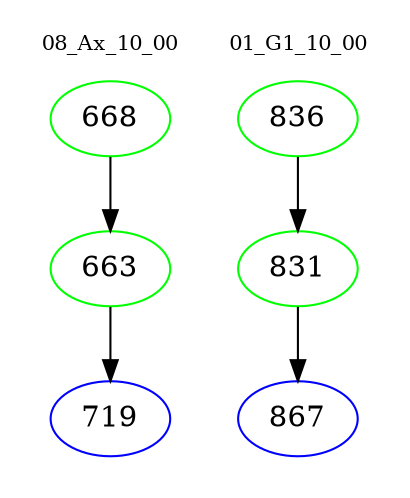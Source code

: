 digraph{
subgraph cluster_0 {
color = white
label = "08_Ax_10_00";
fontsize=10;
T0_668 [label="668", color="green"]
T0_668 -> T0_663 [color="black"]
T0_663 [label="663", color="green"]
T0_663 -> T0_719 [color="black"]
T0_719 [label="719", color="blue"]
}
subgraph cluster_1 {
color = white
label = "01_G1_10_00";
fontsize=10;
T1_836 [label="836", color="green"]
T1_836 -> T1_831 [color="black"]
T1_831 [label="831", color="green"]
T1_831 -> T1_867 [color="black"]
T1_867 [label="867", color="blue"]
}
}
